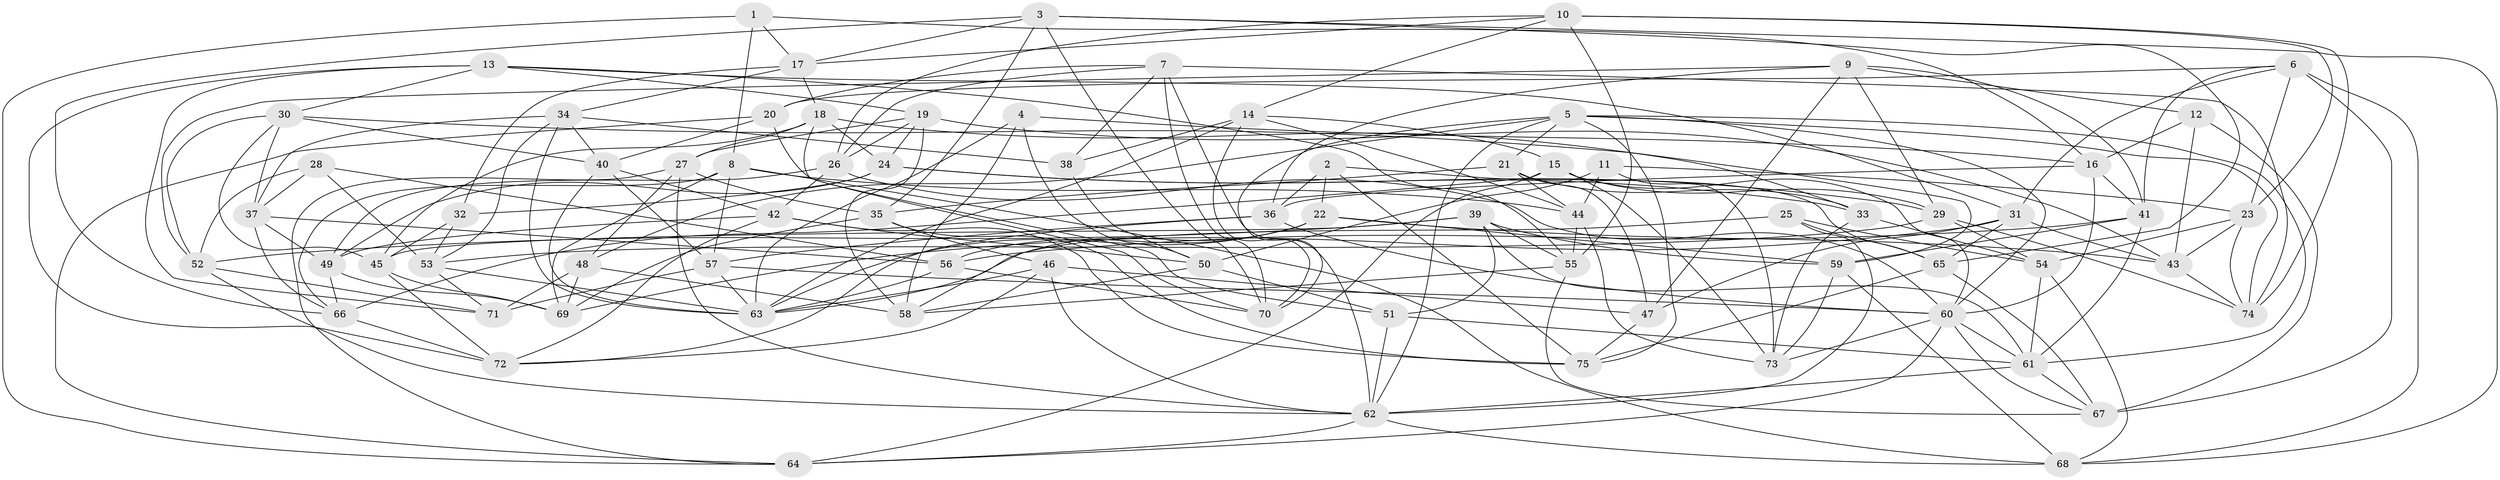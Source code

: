 // original degree distribution, {4: 1.0}
// Generated by graph-tools (version 1.1) at 2025/26/03/09/25 03:26:59]
// undirected, 75 vertices, 220 edges
graph export_dot {
graph [start="1"]
  node [color=gray90,style=filled];
  1;
  2;
  3;
  4;
  5;
  6;
  7;
  8;
  9;
  10;
  11;
  12;
  13;
  14;
  15;
  16;
  17;
  18;
  19;
  20;
  21;
  22;
  23;
  24;
  25;
  26;
  27;
  28;
  29;
  30;
  31;
  32;
  33;
  34;
  35;
  36;
  37;
  38;
  39;
  40;
  41;
  42;
  43;
  44;
  45;
  46;
  47;
  48;
  49;
  50;
  51;
  52;
  53;
  54;
  55;
  56;
  57;
  58;
  59;
  60;
  61;
  62;
  63;
  64;
  65;
  66;
  67;
  68;
  69;
  70;
  71;
  72;
  73;
  74;
  75;
  1 -- 8 [weight=1.0];
  1 -- 16 [weight=1.0];
  1 -- 17 [weight=1.0];
  1 -- 64 [weight=1.0];
  2 -- 22 [weight=1.0];
  2 -- 36 [weight=1.0];
  2 -- 65 [weight=1.0];
  2 -- 75 [weight=1.0];
  3 -- 17 [weight=1.0];
  3 -- 35 [weight=1.0];
  3 -- 65 [weight=1.0];
  3 -- 66 [weight=1.0];
  3 -- 68 [weight=1.0];
  3 -- 70 [weight=1.0];
  4 -- 16 [weight=1.0];
  4 -- 50 [weight=1.0];
  4 -- 58 [weight=1.0];
  4 -- 63 [weight=1.0];
  5 -- 21 [weight=1.0];
  5 -- 48 [weight=1.0];
  5 -- 60 [weight=1.0];
  5 -- 61 [weight=1.0];
  5 -- 62 [weight=1.0];
  5 -- 70 [weight=1.0];
  5 -- 74 [weight=1.0];
  5 -- 75 [weight=1.0];
  6 -- 20 [weight=1.0];
  6 -- 23 [weight=1.0];
  6 -- 31 [weight=1.0];
  6 -- 41 [weight=1.0];
  6 -- 67 [weight=1.0];
  6 -- 68 [weight=1.0];
  7 -- 20 [weight=1.0];
  7 -- 26 [weight=1.0];
  7 -- 38 [weight=1.0];
  7 -- 62 [weight=1.0];
  7 -- 70 [weight=1.0];
  7 -- 74 [weight=1.0];
  8 -- 44 [weight=1.0];
  8 -- 57 [weight=1.0];
  8 -- 66 [weight=1.0];
  8 -- 68 [weight=1.0];
  8 -- 69 [weight=1.0];
  9 -- 12 [weight=1.0];
  9 -- 29 [weight=1.0];
  9 -- 36 [weight=1.0];
  9 -- 41 [weight=1.0];
  9 -- 47 [weight=1.0];
  9 -- 52 [weight=1.0];
  10 -- 14 [weight=1.0];
  10 -- 17 [weight=1.0];
  10 -- 23 [weight=1.0];
  10 -- 26 [weight=1.0];
  10 -- 55 [weight=1.0];
  10 -- 74 [weight=1.0];
  11 -- 23 [weight=1.0];
  11 -- 44 [weight=1.0];
  11 -- 50 [weight=1.0];
  11 -- 73 [weight=1.0];
  12 -- 16 [weight=1.0];
  12 -- 43 [weight=1.0];
  12 -- 67 [weight=1.0];
  13 -- 19 [weight=1.0];
  13 -- 30 [weight=1.0];
  13 -- 31 [weight=1.0];
  13 -- 55 [weight=1.0];
  13 -- 71 [weight=1.0];
  13 -- 72 [weight=1.0];
  14 -- 15 [weight=1.0];
  14 -- 38 [weight=1.0];
  14 -- 44 [weight=1.0];
  14 -- 63 [weight=1.0];
  14 -- 70 [weight=1.0];
  15 -- 29 [weight=1.0];
  15 -- 60 [weight=1.0];
  15 -- 64 [weight=1.0];
  15 -- 66 [weight=1.0];
  15 -- 73 [weight=1.0];
  16 -- 36 [weight=1.0];
  16 -- 41 [weight=1.0];
  16 -- 60 [weight=1.0];
  17 -- 18 [weight=1.0];
  17 -- 32 [weight=1.0];
  17 -- 34 [weight=1.0];
  18 -- 24 [weight=1.0];
  18 -- 27 [weight=1.0];
  18 -- 33 [weight=1.0];
  18 -- 45 [weight=1.0];
  18 -- 70 [weight=1.0];
  19 -- 24 [weight=1.0];
  19 -- 26 [weight=1.0];
  19 -- 27 [weight=1.0];
  19 -- 43 [weight=1.0];
  19 -- 58 [weight=1.0];
  20 -- 40 [weight=1.0];
  20 -- 51 [weight=2.0];
  20 -- 64 [weight=1.0];
  21 -- 33 [weight=2.0];
  21 -- 35 [weight=1.0];
  21 -- 44 [weight=1.0];
  21 -- 47 [weight=1.0];
  22 -- 43 [weight=1.0];
  22 -- 56 [weight=1.0];
  22 -- 58 [weight=1.0];
  22 -- 59 [weight=1.0];
  22 -- 63 [weight=1.0];
  23 -- 43 [weight=1.0];
  23 -- 54 [weight=1.0];
  23 -- 74 [weight=1.0];
  24 -- 29 [weight=1.0];
  24 -- 32 [weight=1.0];
  24 -- 33 [weight=1.0];
  24 -- 49 [weight=1.0];
  25 -- 54 [weight=1.0];
  25 -- 62 [weight=1.0];
  25 -- 63 [weight=1.0];
  25 -- 65 [weight=1.0];
  26 -- 42 [weight=1.0];
  26 -- 49 [weight=1.0];
  26 -- 60 [weight=1.0];
  27 -- 35 [weight=1.0];
  27 -- 48 [weight=1.0];
  27 -- 62 [weight=1.0];
  27 -- 64 [weight=1.0];
  28 -- 37 [weight=1.0];
  28 -- 52 [weight=1.0];
  28 -- 53 [weight=1.0];
  28 -- 56 [weight=1.0];
  29 -- 53 [weight=1.0];
  29 -- 54 [weight=1.0];
  29 -- 74 [weight=1.0];
  30 -- 37 [weight=1.0];
  30 -- 40 [weight=1.0];
  30 -- 45 [weight=1.0];
  30 -- 52 [weight=1.0];
  30 -- 59 [weight=1.0];
  31 -- 43 [weight=1.0];
  31 -- 47 [weight=1.0];
  31 -- 65 [weight=1.0];
  31 -- 69 [weight=1.0];
  32 -- 45 [weight=1.0];
  32 -- 53 [weight=1.0];
  33 -- 54 [weight=1.0];
  33 -- 73 [weight=1.0];
  34 -- 37 [weight=1.0];
  34 -- 38 [weight=1.0];
  34 -- 40 [weight=1.0];
  34 -- 53 [weight=1.0];
  34 -- 63 [weight=1.0];
  35 -- 46 [weight=1.0];
  35 -- 69 [weight=1.0];
  35 -- 75 [weight=1.0];
  36 -- 57 [weight=1.0];
  36 -- 60 [weight=1.0];
  36 -- 72 [weight=1.0];
  37 -- 49 [weight=1.0];
  37 -- 56 [weight=1.0];
  37 -- 66 [weight=1.0];
  38 -- 50 [weight=1.0];
  39 -- 45 [weight=1.0];
  39 -- 51 [weight=1.0];
  39 -- 52 [weight=1.0];
  39 -- 55 [weight=1.0];
  39 -- 59 [weight=1.0];
  39 -- 61 [weight=1.0];
  40 -- 42 [weight=1.0];
  40 -- 57 [weight=1.0];
  40 -- 63 [weight=1.0];
  41 -- 56 [weight=1.0];
  41 -- 59 [weight=1.0];
  41 -- 61 [weight=1.0];
  42 -- 49 [weight=1.0];
  42 -- 50 [weight=1.0];
  42 -- 72 [weight=1.0];
  42 -- 75 [weight=1.0];
  43 -- 74 [weight=1.0];
  44 -- 55 [weight=1.0];
  44 -- 73 [weight=1.0];
  45 -- 69 [weight=1.0];
  45 -- 72 [weight=1.0];
  46 -- 47 [weight=2.0];
  46 -- 62 [weight=1.0];
  46 -- 63 [weight=1.0];
  46 -- 72 [weight=1.0];
  47 -- 75 [weight=1.0];
  48 -- 58 [weight=1.0];
  48 -- 69 [weight=1.0];
  48 -- 71 [weight=2.0];
  49 -- 66 [weight=1.0];
  49 -- 69 [weight=1.0];
  50 -- 51 [weight=1.0];
  50 -- 58 [weight=1.0];
  51 -- 61 [weight=1.0];
  51 -- 62 [weight=1.0];
  52 -- 62 [weight=1.0];
  52 -- 71 [weight=1.0];
  53 -- 63 [weight=1.0];
  53 -- 71 [weight=1.0];
  54 -- 61 [weight=1.0];
  54 -- 68 [weight=1.0];
  55 -- 58 [weight=1.0];
  55 -- 67 [weight=1.0];
  56 -- 63 [weight=1.0];
  56 -- 70 [weight=1.0];
  57 -- 60 [weight=1.0];
  57 -- 63 [weight=1.0];
  57 -- 71 [weight=1.0];
  59 -- 68 [weight=1.0];
  59 -- 73 [weight=1.0];
  60 -- 61 [weight=1.0];
  60 -- 64 [weight=1.0];
  60 -- 67 [weight=1.0];
  60 -- 73 [weight=1.0];
  61 -- 62 [weight=1.0];
  61 -- 67 [weight=1.0];
  62 -- 64 [weight=1.0];
  62 -- 68 [weight=1.0];
  65 -- 67 [weight=1.0];
  65 -- 75 [weight=1.0];
  66 -- 72 [weight=1.0];
}
